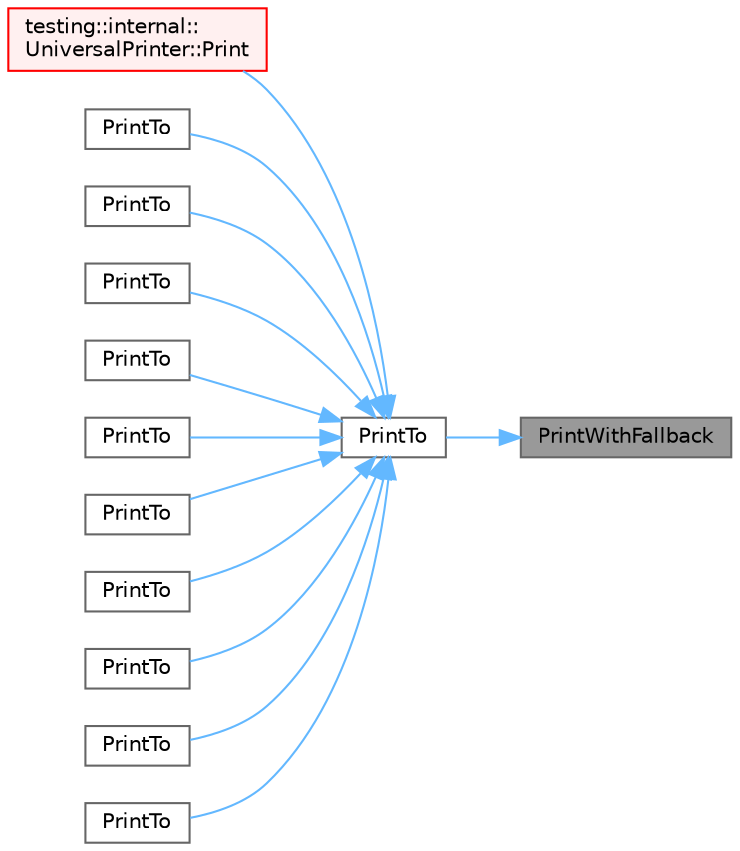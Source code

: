 digraph "PrintWithFallback"
{
 // LATEX_PDF_SIZE
  bgcolor="transparent";
  edge [fontname=Helvetica,fontsize=10,labelfontname=Helvetica,labelfontsize=10];
  node [fontname=Helvetica,fontsize=10,shape=box,height=0.2,width=0.4];
  rankdir="RL";
  Node1 [id="Node000001",label="PrintWithFallback",height=0.2,width=0.4,color="gray40", fillcolor="grey60", style="filled", fontcolor="black",tooltip=" "];
  Node1 -> Node2 [id="edge1_Node000001_Node000002",dir="back",color="steelblue1",style="solid",tooltip=" "];
  Node2 [id="Node000002",label="PrintTo",height=0.2,width=0.4,color="grey40", fillcolor="white", style="filled",URL="$namespacetesting_1_1internal.html#a7ed1b1876ef1d131e84e9a919e350629",tooltip=" "];
  Node2 -> Node3 [id="edge2_Node000002_Node000003",dir="back",color="steelblue1",style="solid",tooltip=" "];
  Node3 [id="Node000003",label="testing::internal::\lUniversalPrinter::Print",height=0.2,width=0.4,color="red", fillcolor="#FFF0F0", style="filled",URL="$classtesting_1_1internal_1_1_universal_printer.html#ac137bd6f09f642f1cd84e6da21383ff0",tooltip=" "];
  Node2 -> Node32 [id="edge3_Node000002_Node000032",dir="back",color="steelblue1",style="solid",tooltip=" "];
  Node32 [id="Node000032",label="PrintTo",height=0.2,width=0.4,color="grey40", fillcolor="white", style="filled",URL="$namespacetesting_1_1internal.html#a3dc7aaa8c0c74e96441b005253be0ffc",tooltip=" "];
  Node2 -> Node33 [id="edge4_Node000002_Node000033",dir="back",color="steelblue1",style="solid",tooltip=" "];
  Node33 [id="Node000033",label="PrintTo",height=0.2,width=0.4,color="grey40", fillcolor="white", style="filled",URL="$namespacetesting_1_1internal.html#a0372302a1cb588a9f2ef05e905a2bc87",tooltip=" "];
  Node2 -> Node34 [id="edge5_Node000002_Node000034",dir="back",color="steelblue1",style="solid",tooltip=" "];
  Node34 [id="Node000034",label="PrintTo",height=0.2,width=0.4,color="grey40", fillcolor="white", style="filled",URL="$namespacetesting_1_1internal.html#a1393c4a50d6e9618f163f70399dca09b",tooltip=" "];
  Node2 -> Node35 [id="edge6_Node000002_Node000035",dir="back",color="steelblue1",style="solid",tooltip=" "];
  Node35 [id="Node000035",label="PrintTo",height=0.2,width=0.4,color="grey40", fillcolor="white", style="filled",URL="$namespacetesting_1_1internal.html#a5b381181d774b79fd90fb1a947ddcf1e",tooltip=" "];
  Node2 -> Node36 [id="edge7_Node000002_Node000036",dir="back",color="steelblue1",style="solid",tooltip=" "];
  Node36 [id="Node000036",label="PrintTo",height=0.2,width=0.4,color="grey40", fillcolor="white", style="filled",URL="$namespacetesting_1_1internal.html#a17cab369a063c1a18266a42f04dd5d11",tooltip=" "];
  Node2 -> Node37 [id="edge8_Node000002_Node000037",dir="back",color="steelblue1",style="solid",tooltip=" "];
  Node37 [id="Node000037",label="PrintTo",height=0.2,width=0.4,color="grey40", fillcolor="white", style="filled",URL="$namespacetesting_1_1internal.html#a67c23fbaef8d5ef12e0dc977568cb53d",tooltip=" "];
  Node2 -> Node38 [id="edge9_Node000002_Node000038",dir="back",color="steelblue1",style="solid",tooltip=" "];
  Node38 [id="Node000038",label="PrintTo",height=0.2,width=0.4,color="grey40", fillcolor="white", style="filled",URL="$namespacetesting_1_1internal.html#ab5940028f87412bc0a77afeed11d439f",tooltip=" "];
  Node2 -> Node39 [id="edge10_Node000002_Node000039",dir="back",color="steelblue1",style="solid",tooltip=" "];
  Node39 [id="Node000039",label="PrintTo",height=0.2,width=0.4,color="grey40", fillcolor="white", style="filled",URL="$namespacetesting_1_1internal.html#ac18172c9305e28751b447bf5d222c5a1",tooltip=" "];
  Node2 -> Node40 [id="edge11_Node000002_Node000040",dir="back",color="steelblue1",style="solid",tooltip=" "];
  Node40 [id="Node000040",label="PrintTo",height=0.2,width=0.4,color="grey40", fillcolor="white", style="filled",URL="$namespacetesting_1_1internal.html#a3ae7395f51674ac8fff4e0820edf2cc3",tooltip=" "];
  Node2 -> Node41 [id="edge12_Node000002_Node000041",dir="back",color="steelblue1",style="solid",tooltip=" "];
  Node41 [id="Node000041",label="PrintTo",height=0.2,width=0.4,color="grey40", fillcolor="white", style="filled",URL="$namespacetesting_1_1internal.html#aac512156562ef423fcb34ef0ce12c566",tooltip=" "];
}
